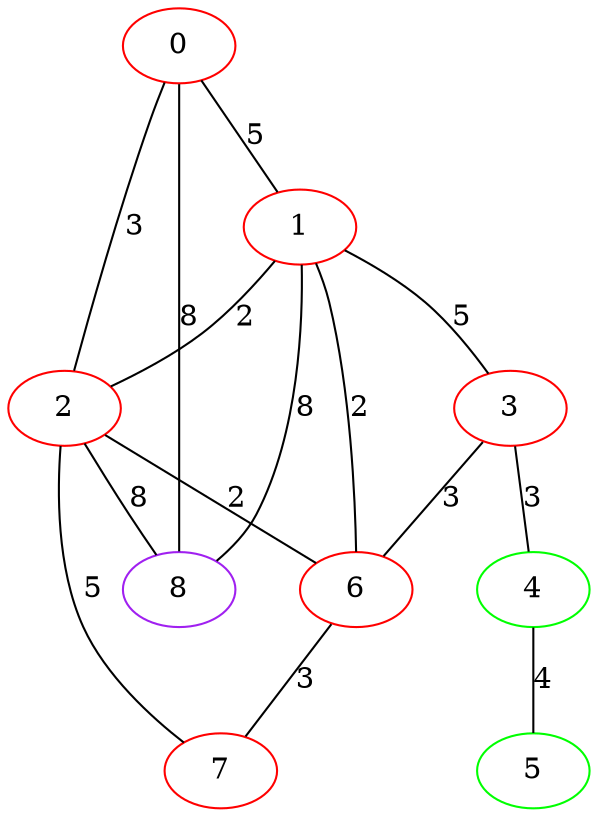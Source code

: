 graph "" {
0 [color=red, weight=1];
1 [color=red, weight=1];
2 [color=red, weight=1];
3 [color=red, weight=1];
4 [color=green, weight=2];
5 [color=green, weight=2];
6 [color=red, weight=1];
7 [color=red, weight=1];
8 [color=purple, weight=4];
0 -- 8  [key=0, label=8];
0 -- 1  [key=0, label=5];
0 -- 2  [key=0, label=3];
1 -- 8  [key=0, label=8];
1 -- 2  [key=0, label=2];
1 -- 3  [key=0, label=5];
1 -- 6  [key=0, label=2];
2 -- 8  [key=0, label=8];
2 -- 6  [key=0, label=2];
2 -- 7  [key=0, label=5];
3 -- 4  [key=0, label=3];
3 -- 6  [key=0, label=3];
4 -- 5  [key=0, label=4];
6 -- 7  [key=0, label=3];
}
